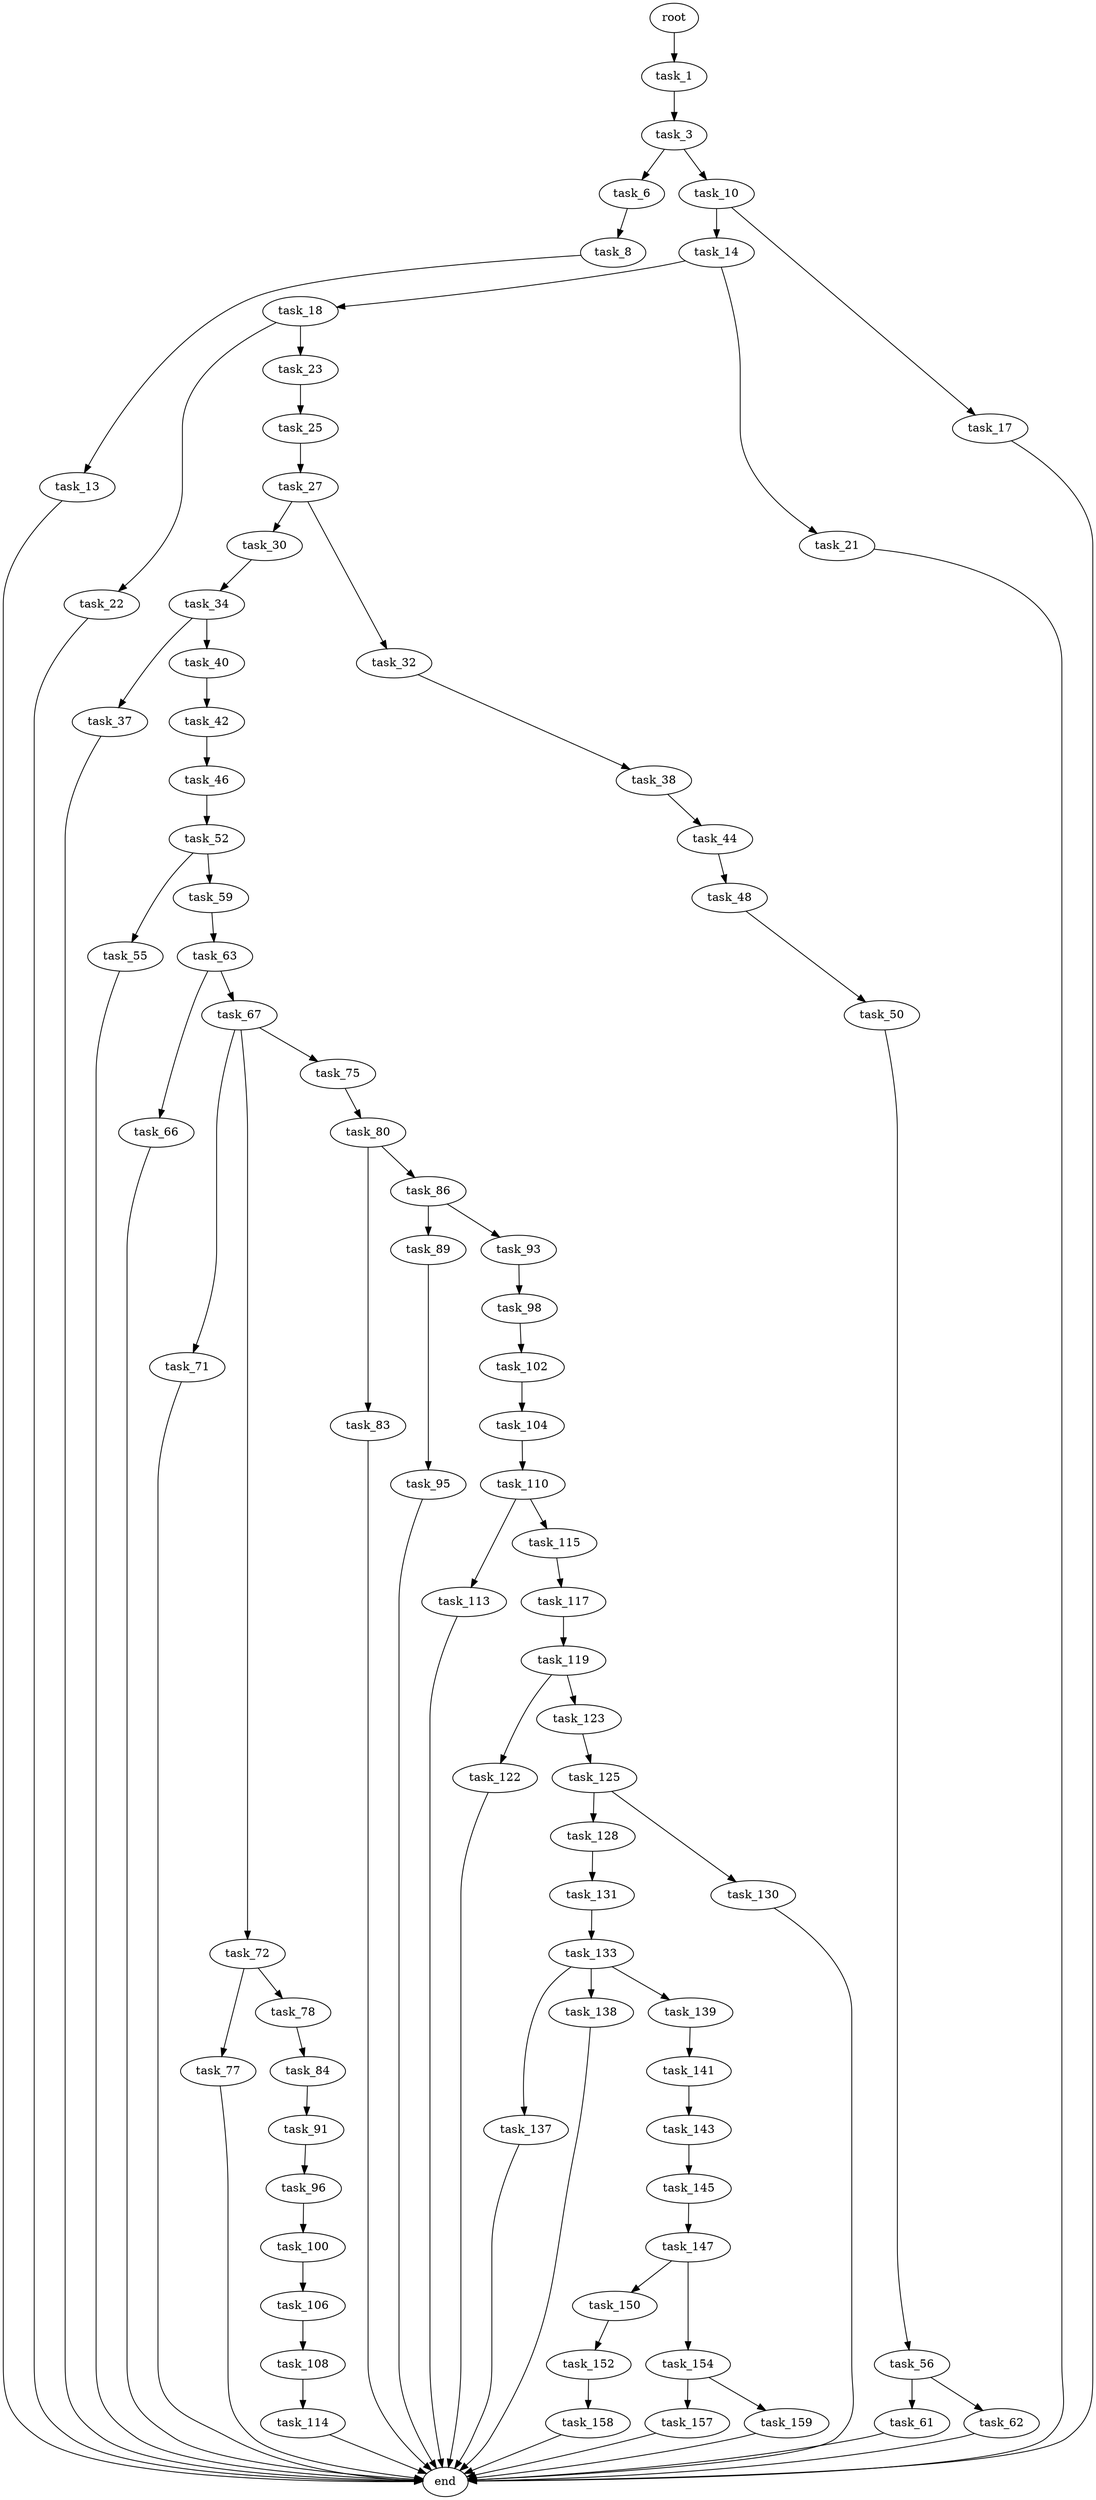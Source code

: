 digraph G {
  root [size="0.000000"];
  task_1 [size="4158498994.000000"];
  task_3 [size="549755813888.000000"];
  task_6 [size="53431373828.000000"];
  task_10 [size="17757147022.000000"];
  task_8 [size="44500933889.000000"];
  task_13 [size="179672585676.000000"];
  task_14 [size="1073741824000.000000"];
  task_17 [size="391599053041.000000"];
  end [size="0.000000"];
  task_18 [size="32091875120.000000"];
  task_21 [size="2438231276.000000"];
  task_22 [size="656308617068.000000"];
  task_23 [size="782757789696.000000"];
  task_25 [size="5446297852.000000"];
  task_27 [size="28991029248.000000"];
  task_30 [size="254160559988.000000"];
  task_32 [size="15906665934.000000"];
  task_34 [size="134217728000.000000"];
  task_38 [size="22491267734.000000"];
  task_37 [size="231928233984.000000"];
  task_40 [size="549755813888.000000"];
  task_44 [size="174102022340.000000"];
  task_42 [size="42065852064.000000"];
  task_46 [size="8589934592.000000"];
  task_48 [size="432220161127.000000"];
  task_52 [size="543149443674.000000"];
  task_50 [size="5198462122.000000"];
  task_56 [size="121227693996.000000"];
  task_55 [size="8589934592.000000"];
  task_59 [size="549755813888.000000"];
  task_61 [size="251681860304.000000"];
  task_62 [size="782757789696.000000"];
  task_63 [size="549755813888.000000"];
  task_66 [size="3377554494.000000"];
  task_67 [size="782757789696.000000"];
  task_71 [size="111607136595.000000"];
  task_72 [size="1045922716948.000000"];
  task_75 [size="29158519272.000000"];
  task_77 [size="1073741824000.000000"];
  task_78 [size="155674371492.000000"];
  task_80 [size="1073741824000.000000"];
  task_84 [size="549755813888.000000"];
  task_83 [size="458454474041.000000"];
  task_86 [size="8999079056.000000"];
  task_91 [size="6202482247.000000"];
  task_89 [size="68719476736.000000"];
  task_93 [size="155710415738.000000"];
  task_95 [size="231928233984.000000"];
  task_96 [size="368293445632.000000"];
  task_98 [size="231928233984.000000"];
  task_100 [size="371415645068.000000"];
  task_102 [size="5808492540.000000"];
  task_106 [size="14164305768.000000"];
  task_104 [size="15529290992.000000"];
  task_110 [size="231928233984.000000"];
  task_108 [size="7612815253.000000"];
  task_114 [size="231928233984.000000"];
  task_113 [size="286047604726.000000"];
  task_115 [size="3775826119.000000"];
  task_117 [size="44191593978.000000"];
  task_119 [size="231928233984.000000"];
  task_122 [size="1389257391.000000"];
  task_123 [size="151687903020.000000"];
  task_125 [size="184276817196.000000"];
  task_128 [size="134217728000.000000"];
  task_130 [size="4564398858.000000"];
  task_131 [size="863369304109.000000"];
  task_133 [size="134217728000.000000"];
  task_137 [size="549755813888.000000"];
  task_138 [size="231928233984.000000"];
  task_139 [size="21724315498.000000"];
  task_141 [size="134217728000.000000"];
  task_143 [size="34729085350.000000"];
  task_145 [size="549755813888.000000"];
  task_147 [size="368293445632.000000"];
  task_150 [size="14872145898.000000"];
  task_154 [size="134217728000.000000"];
  task_152 [size="8774107509.000000"];
  task_158 [size="457121553709.000000"];
  task_157 [size="87882243302.000000"];
  task_159 [size="8446463327.000000"];

  root -> task_1 [size="1.000000"];
  task_1 -> task_3 [size="75497472.000000"];
  task_3 -> task_6 [size="536870912.000000"];
  task_3 -> task_10 [size="536870912.000000"];
  task_6 -> task_8 [size="838860800.000000"];
  task_10 -> task_14 [size="301989888.000000"];
  task_10 -> task_17 [size="301989888.000000"];
  task_8 -> task_13 [size="75497472.000000"];
  task_13 -> end [size="1.000000"];
  task_14 -> task_18 [size="838860800.000000"];
  task_14 -> task_21 [size="838860800.000000"];
  task_17 -> end [size="1.000000"];
  task_18 -> task_22 [size="536870912.000000"];
  task_18 -> task_23 [size="536870912.000000"];
  task_21 -> end [size="1.000000"];
  task_22 -> end [size="1.000000"];
  task_23 -> task_25 [size="679477248.000000"];
  task_25 -> task_27 [size="209715200.000000"];
  task_27 -> task_30 [size="75497472.000000"];
  task_27 -> task_32 [size="75497472.000000"];
  task_30 -> task_34 [size="411041792.000000"];
  task_32 -> task_38 [size="33554432.000000"];
  task_34 -> task_37 [size="209715200.000000"];
  task_34 -> task_40 [size="209715200.000000"];
  task_38 -> task_44 [size="838860800.000000"];
  task_37 -> end [size="1.000000"];
  task_40 -> task_42 [size="536870912.000000"];
  task_44 -> task_48 [size="679477248.000000"];
  task_42 -> task_46 [size="33554432.000000"];
  task_46 -> task_52 [size="33554432.000000"];
  task_48 -> task_50 [size="411041792.000000"];
  task_52 -> task_55 [size="679477248.000000"];
  task_52 -> task_59 [size="679477248.000000"];
  task_50 -> task_56 [size="301989888.000000"];
  task_56 -> task_61 [size="134217728.000000"];
  task_56 -> task_62 [size="134217728.000000"];
  task_55 -> end [size="1.000000"];
  task_59 -> task_63 [size="536870912.000000"];
  task_61 -> end [size="1.000000"];
  task_62 -> end [size="1.000000"];
  task_63 -> task_66 [size="536870912.000000"];
  task_63 -> task_67 [size="536870912.000000"];
  task_66 -> end [size="1.000000"];
  task_67 -> task_71 [size="679477248.000000"];
  task_67 -> task_72 [size="679477248.000000"];
  task_67 -> task_75 [size="679477248.000000"];
  task_71 -> end [size="1.000000"];
  task_72 -> task_77 [size="838860800.000000"];
  task_72 -> task_78 [size="838860800.000000"];
  task_75 -> task_80 [size="679477248.000000"];
  task_77 -> end [size="1.000000"];
  task_78 -> task_84 [size="134217728.000000"];
  task_80 -> task_83 [size="838860800.000000"];
  task_80 -> task_86 [size="838860800.000000"];
  task_84 -> task_91 [size="536870912.000000"];
  task_83 -> end [size="1.000000"];
  task_86 -> task_89 [size="33554432.000000"];
  task_86 -> task_93 [size="33554432.000000"];
  task_91 -> task_96 [size="301989888.000000"];
  task_89 -> task_95 [size="134217728.000000"];
  task_93 -> task_98 [size="301989888.000000"];
  task_95 -> end [size="1.000000"];
  task_96 -> task_100 [size="411041792.000000"];
  task_98 -> task_102 [size="301989888.000000"];
  task_100 -> task_106 [size="536870912.000000"];
  task_102 -> task_104 [size="301989888.000000"];
  task_106 -> task_108 [size="536870912.000000"];
  task_104 -> task_110 [size="301989888.000000"];
  task_110 -> task_113 [size="301989888.000000"];
  task_110 -> task_115 [size="301989888.000000"];
  task_108 -> task_114 [size="134217728.000000"];
  task_114 -> end [size="1.000000"];
  task_113 -> end [size="1.000000"];
  task_115 -> task_117 [size="411041792.000000"];
  task_117 -> task_119 [size="838860800.000000"];
  task_119 -> task_122 [size="301989888.000000"];
  task_119 -> task_123 [size="301989888.000000"];
  task_122 -> end [size="1.000000"];
  task_123 -> task_125 [size="134217728.000000"];
  task_125 -> task_128 [size="134217728.000000"];
  task_125 -> task_130 [size="134217728.000000"];
  task_128 -> task_131 [size="209715200.000000"];
  task_130 -> end [size="1.000000"];
  task_131 -> task_133 [size="838860800.000000"];
  task_133 -> task_137 [size="209715200.000000"];
  task_133 -> task_138 [size="209715200.000000"];
  task_133 -> task_139 [size="209715200.000000"];
  task_137 -> end [size="1.000000"];
  task_138 -> end [size="1.000000"];
  task_139 -> task_141 [size="536870912.000000"];
  task_141 -> task_143 [size="209715200.000000"];
  task_143 -> task_145 [size="838860800.000000"];
  task_145 -> task_147 [size="536870912.000000"];
  task_147 -> task_150 [size="411041792.000000"];
  task_147 -> task_154 [size="411041792.000000"];
  task_150 -> task_152 [size="301989888.000000"];
  task_154 -> task_157 [size="209715200.000000"];
  task_154 -> task_159 [size="209715200.000000"];
  task_152 -> task_158 [size="209715200.000000"];
  task_158 -> end [size="1.000000"];
  task_157 -> end [size="1.000000"];
  task_159 -> end [size="1.000000"];
}
